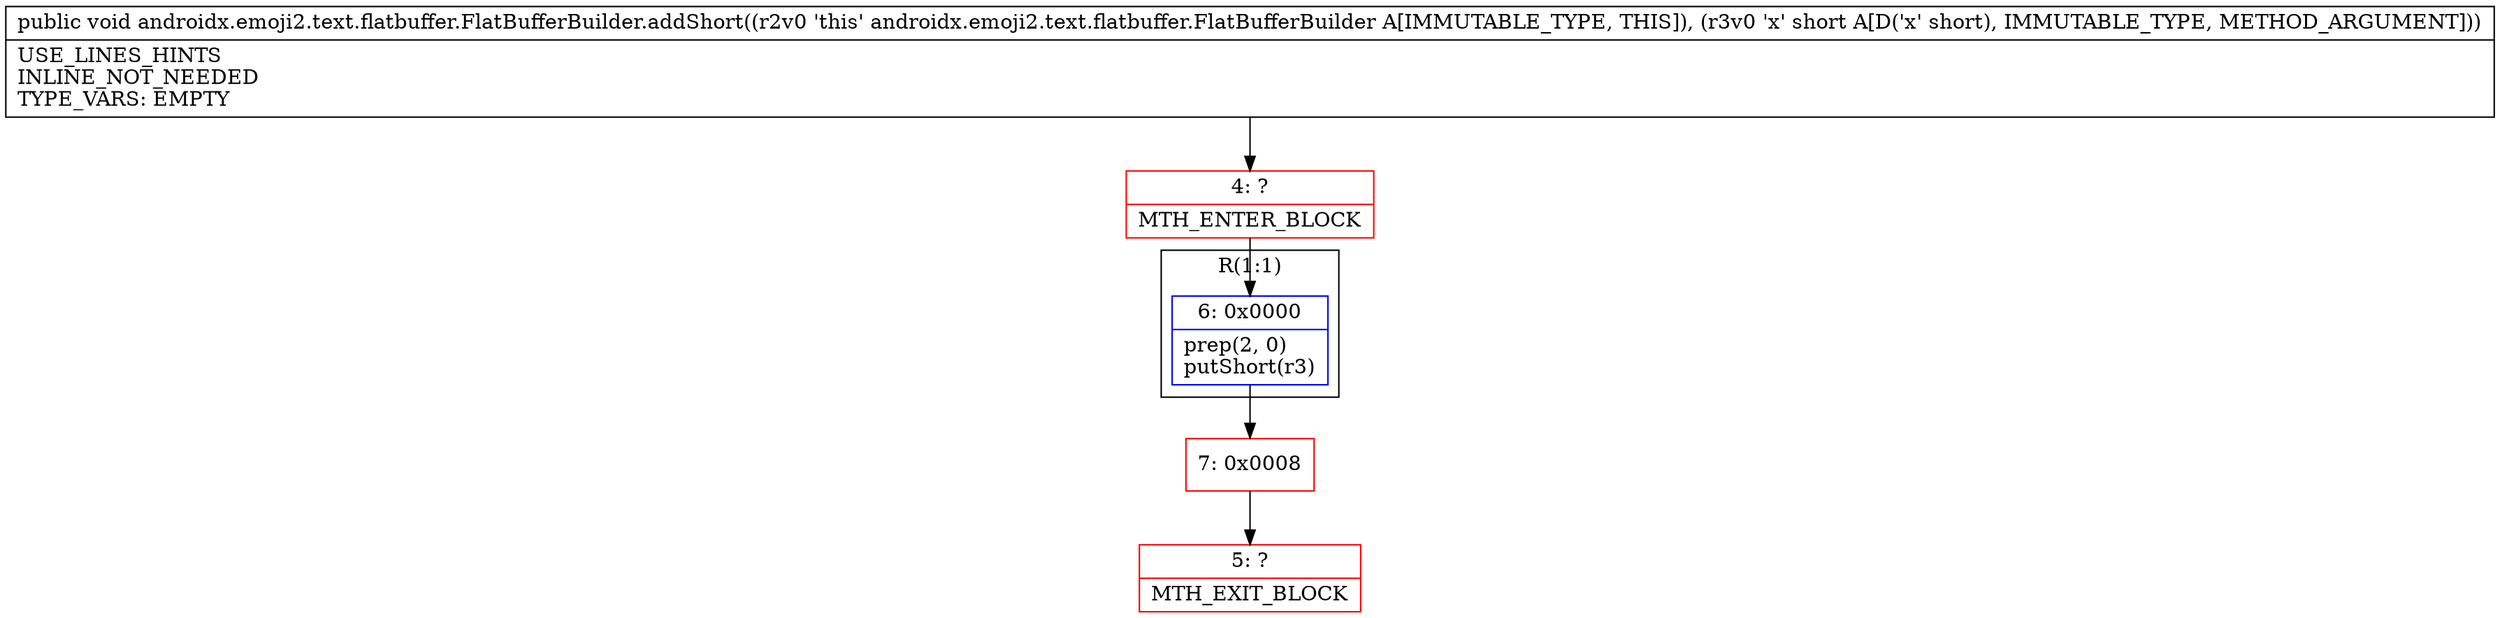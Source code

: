 digraph "CFG forandroidx.emoji2.text.flatbuffer.FlatBufferBuilder.addShort(S)V" {
subgraph cluster_Region_1165748447 {
label = "R(1:1)";
node [shape=record,color=blue];
Node_6 [shape=record,label="{6\:\ 0x0000|prep(2, 0)\lputShort(r3)\l}"];
}
Node_4 [shape=record,color=red,label="{4\:\ ?|MTH_ENTER_BLOCK\l}"];
Node_7 [shape=record,color=red,label="{7\:\ 0x0008}"];
Node_5 [shape=record,color=red,label="{5\:\ ?|MTH_EXIT_BLOCK\l}"];
MethodNode[shape=record,label="{public void androidx.emoji2.text.flatbuffer.FlatBufferBuilder.addShort((r2v0 'this' androidx.emoji2.text.flatbuffer.FlatBufferBuilder A[IMMUTABLE_TYPE, THIS]), (r3v0 'x' short A[D('x' short), IMMUTABLE_TYPE, METHOD_ARGUMENT]))  | USE_LINES_HINTS\lINLINE_NOT_NEEDED\lTYPE_VARS: EMPTY\l}"];
MethodNode -> Node_4;Node_6 -> Node_7;
Node_4 -> Node_6;
Node_7 -> Node_5;
}


